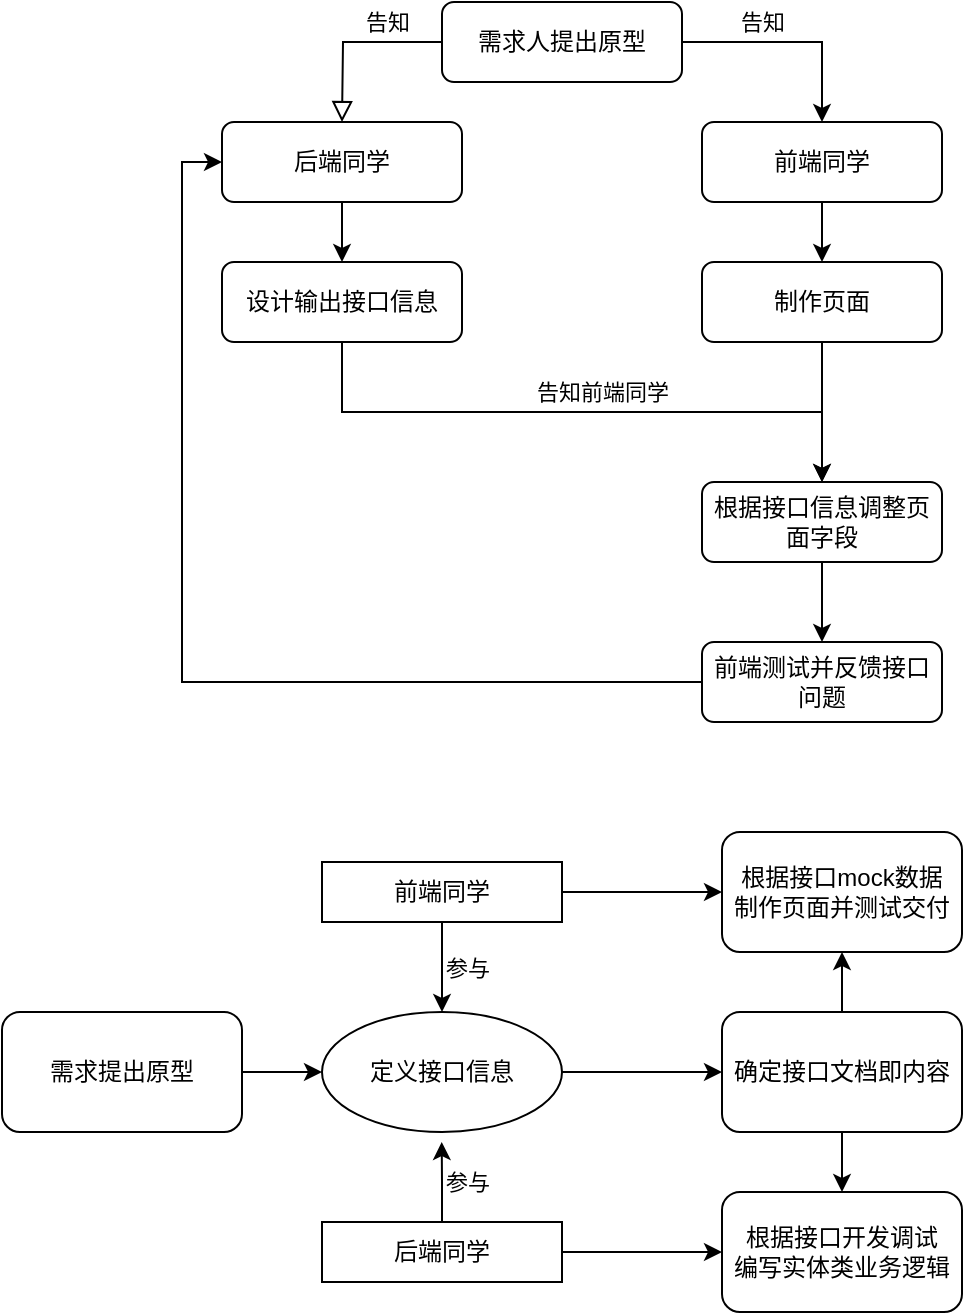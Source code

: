<mxfile version="17.2.4" type="github">
  <diagram id="C5RBs43oDa-KdzZeNtuy" name="Page-1">
    <mxGraphModel dx="915" dy="574" grid="1" gridSize="10" guides="1" tooltips="1" connect="1" arrows="1" fold="1" page="1" pageScale="1" pageWidth="827" pageHeight="1169" math="0" shadow="0">
      <root>
        <mxCell id="WIyWlLk6GJQsqaUBKTNV-0" />
        <mxCell id="WIyWlLk6GJQsqaUBKTNV-1" parent="WIyWlLk6GJQsqaUBKTNV-0" />
        <mxCell id="WIyWlLk6GJQsqaUBKTNV-2" value="告知" style="rounded=0;html=1;jettySize=auto;orthogonalLoop=1;fontSize=11;endArrow=block;endFill=0;endSize=8;strokeWidth=1;shadow=0;labelBackgroundColor=none;edgeStyle=orthogonalEdgeStyle;align=left;" parent="WIyWlLk6GJQsqaUBKTNV-1" source="WIyWlLk6GJQsqaUBKTNV-3" edge="1">
          <mxGeometry x="-0.111" y="-10" relative="1" as="geometry">
            <mxPoint x="220" y="140" as="targetPoint" />
            <mxPoint as="offset" />
          </mxGeometry>
        </mxCell>
        <mxCell id="GGXpx22eZjB3CcogfM1d-10" value="告知" style="edgeStyle=orthogonalEdgeStyle;rounded=0;orthogonalLoop=1;jettySize=auto;html=1;exitX=1;exitY=0.5;exitDx=0;exitDy=0;entryX=0.5;entryY=0;entryDx=0;entryDy=0;" parent="WIyWlLk6GJQsqaUBKTNV-1" source="WIyWlLk6GJQsqaUBKTNV-3" target="GGXpx22eZjB3CcogfM1d-4" edge="1">
          <mxGeometry x="-0.273" y="10" relative="1" as="geometry">
            <mxPoint as="offset" />
          </mxGeometry>
        </mxCell>
        <mxCell id="WIyWlLk6GJQsqaUBKTNV-3" value="需求人提出原型" style="rounded=1;whiteSpace=wrap;html=1;fontSize=12;glass=0;strokeWidth=1;shadow=0;" parent="WIyWlLk6GJQsqaUBKTNV-1" vertex="1">
          <mxGeometry x="270" y="80" width="120" height="40" as="geometry" />
        </mxCell>
        <mxCell id="GGXpx22eZjB3CcogfM1d-12" value="" style="edgeStyle=orthogonalEdgeStyle;rounded=0;orthogonalLoop=1;jettySize=auto;html=1;" parent="WIyWlLk6GJQsqaUBKTNV-1" source="GGXpx22eZjB3CcogfM1d-0" target="GGXpx22eZjB3CcogfM1d-11" edge="1">
          <mxGeometry relative="1" as="geometry" />
        </mxCell>
        <mxCell id="GGXpx22eZjB3CcogfM1d-0" value="后端同学" style="rounded=1;whiteSpace=wrap;html=1;" parent="WIyWlLk6GJQsqaUBKTNV-1" vertex="1">
          <mxGeometry x="160" y="140" width="120" height="40" as="geometry" />
        </mxCell>
        <mxCell id="GGXpx22eZjB3CcogfM1d-14" value="" style="edgeStyle=orthogonalEdgeStyle;rounded=0;orthogonalLoop=1;jettySize=auto;html=1;" parent="WIyWlLk6GJQsqaUBKTNV-1" source="GGXpx22eZjB3CcogfM1d-4" target="GGXpx22eZjB3CcogfM1d-13" edge="1">
          <mxGeometry relative="1" as="geometry" />
        </mxCell>
        <mxCell id="GGXpx22eZjB3CcogfM1d-4" value="前端同学" style="rounded=1;whiteSpace=wrap;html=1;" parent="WIyWlLk6GJQsqaUBKTNV-1" vertex="1">
          <mxGeometry x="400" y="140" width="120" height="40" as="geometry" />
        </mxCell>
        <mxCell id="GGXpx22eZjB3CcogfM1d-17" value="告知前端同学" style="edgeStyle=orthogonalEdgeStyle;rounded=0;orthogonalLoop=1;jettySize=auto;html=1;exitX=0.5;exitY=1;exitDx=0;exitDy=0;entryX=0.5;entryY=0;entryDx=0;entryDy=0;" parent="WIyWlLk6GJQsqaUBKTNV-1" source="GGXpx22eZjB3CcogfM1d-11" target="GGXpx22eZjB3CcogfM1d-15" edge="1">
          <mxGeometry x="0.062" y="10" relative="1" as="geometry">
            <mxPoint as="offset" />
          </mxGeometry>
        </mxCell>
        <mxCell id="GGXpx22eZjB3CcogfM1d-11" value="设计输出接口信息" style="whiteSpace=wrap;html=1;rounded=1;" parent="WIyWlLk6GJQsqaUBKTNV-1" vertex="1">
          <mxGeometry x="160" y="210" width="120" height="40" as="geometry" />
        </mxCell>
        <mxCell id="GGXpx22eZjB3CcogfM1d-16" value="" style="edgeStyle=orthogonalEdgeStyle;rounded=0;orthogonalLoop=1;jettySize=auto;html=1;" parent="WIyWlLk6GJQsqaUBKTNV-1" source="GGXpx22eZjB3CcogfM1d-13" target="GGXpx22eZjB3CcogfM1d-15" edge="1">
          <mxGeometry relative="1" as="geometry" />
        </mxCell>
        <mxCell id="GGXpx22eZjB3CcogfM1d-13" value="制作页面" style="rounded=1;whiteSpace=wrap;html=1;" parent="WIyWlLk6GJQsqaUBKTNV-1" vertex="1">
          <mxGeometry x="400" y="210" width="120" height="40" as="geometry" />
        </mxCell>
        <mxCell id="GGXpx22eZjB3CcogfM1d-19" value="" style="edgeStyle=orthogonalEdgeStyle;rounded=0;orthogonalLoop=1;jettySize=auto;html=1;" parent="WIyWlLk6GJQsqaUBKTNV-1" source="GGXpx22eZjB3CcogfM1d-15" target="GGXpx22eZjB3CcogfM1d-18" edge="1">
          <mxGeometry relative="1" as="geometry" />
        </mxCell>
        <mxCell id="GGXpx22eZjB3CcogfM1d-15" value="根据接口信息调整页面字段" style="rounded=1;whiteSpace=wrap;html=1;" parent="WIyWlLk6GJQsqaUBKTNV-1" vertex="1">
          <mxGeometry x="400" y="320" width="120" height="40" as="geometry" />
        </mxCell>
        <mxCell id="GGXpx22eZjB3CcogfM1d-20" style="edgeStyle=orthogonalEdgeStyle;rounded=0;orthogonalLoop=1;jettySize=auto;html=1;exitX=0;exitY=0.5;exitDx=0;exitDy=0;entryX=0;entryY=0.5;entryDx=0;entryDy=0;" parent="WIyWlLk6GJQsqaUBKTNV-1" source="GGXpx22eZjB3CcogfM1d-18" target="GGXpx22eZjB3CcogfM1d-0" edge="1">
          <mxGeometry relative="1" as="geometry" />
        </mxCell>
        <mxCell id="GGXpx22eZjB3CcogfM1d-18" value="前端测试并反馈接口问题" style="rounded=1;whiteSpace=wrap;html=1;" parent="WIyWlLk6GJQsqaUBKTNV-1" vertex="1">
          <mxGeometry x="400" y="400" width="120" height="40" as="geometry" />
        </mxCell>
        <mxCell id="GGXpx22eZjB3CcogfM1d-23" value="" style="edgeStyle=orthogonalEdgeStyle;rounded=0;orthogonalLoop=1;jettySize=auto;html=1;" parent="WIyWlLk6GJQsqaUBKTNV-1" source="GGXpx22eZjB3CcogfM1d-21" target="GGXpx22eZjB3CcogfM1d-22" edge="1">
          <mxGeometry relative="1" as="geometry" />
        </mxCell>
        <mxCell id="GGXpx22eZjB3CcogfM1d-21" value="需求提出原型" style="rounded=1;whiteSpace=wrap;html=1;" parent="WIyWlLk6GJQsqaUBKTNV-1" vertex="1">
          <mxGeometry x="50" y="585" width="120" height="60" as="geometry" />
        </mxCell>
        <mxCell id="GGXpx22eZjB3CcogfM1d-29" value="" style="edgeStyle=orthogonalEdgeStyle;rounded=0;orthogonalLoop=1;jettySize=auto;html=1;" parent="WIyWlLk6GJQsqaUBKTNV-1" source="GGXpx22eZjB3CcogfM1d-22" target="GGXpx22eZjB3CcogfM1d-28" edge="1">
          <mxGeometry relative="1" as="geometry" />
        </mxCell>
        <mxCell id="GGXpx22eZjB3CcogfM1d-22" value="定义接口信息" style="ellipse;whiteSpace=wrap;html=1;rounded=1;" parent="WIyWlLk6GJQsqaUBKTNV-1" vertex="1">
          <mxGeometry x="210" y="585" width="120" height="60" as="geometry" />
        </mxCell>
        <mxCell id="GGXpx22eZjB3CcogfM1d-26" value="参与" style="edgeStyle=orthogonalEdgeStyle;rounded=0;orthogonalLoop=1;jettySize=auto;html=1;exitX=0.5;exitY=1;exitDx=0;exitDy=0;entryX=0.5;entryY=0;entryDx=0;entryDy=0;align=left;" parent="WIyWlLk6GJQsqaUBKTNV-1" source="GGXpx22eZjB3CcogfM1d-24" target="GGXpx22eZjB3CcogfM1d-22" edge="1">
          <mxGeometry relative="1" as="geometry" />
        </mxCell>
        <mxCell id="FmmwbrcUFGugAvMDfb-N-0" style="edgeStyle=orthogonalEdgeStyle;rounded=0;orthogonalLoop=1;jettySize=auto;html=1;exitX=1;exitY=0.5;exitDx=0;exitDy=0;entryX=0;entryY=0.5;entryDx=0;entryDy=0;" edge="1" parent="WIyWlLk6GJQsqaUBKTNV-1" source="GGXpx22eZjB3CcogfM1d-24" target="GGXpx22eZjB3CcogfM1d-30">
          <mxGeometry relative="1" as="geometry" />
        </mxCell>
        <mxCell id="GGXpx22eZjB3CcogfM1d-24" value="前端同学" style="rounded=0;whiteSpace=wrap;html=1;" parent="WIyWlLk6GJQsqaUBKTNV-1" vertex="1">
          <mxGeometry x="210" y="510" width="120" height="30" as="geometry" />
        </mxCell>
        <mxCell id="GGXpx22eZjB3CcogfM1d-27" value="参与" style="edgeStyle=orthogonalEdgeStyle;rounded=0;orthogonalLoop=1;jettySize=auto;html=1;exitX=0.5;exitY=0;exitDx=0;exitDy=0;align=left;" parent="WIyWlLk6GJQsqaUBKTNV-1" source="GGXpx22eZjB3CcogfM1d-25" edge="1">
          <mxGeometry relative="1" as="geometry">
            <mxPoint x="269.857" y="650" as="targetPoint" />
          </mxGeometry>
        </mxCell>
        <mxCell id="FmmwbrcUFGugAvMDfb-N-1" style="edgeStyle=orthogonalEdgeStyle;rounded=0;orthogonalLoop=1;jettySize=auto;html=1;exitX=1;exitY=0.5;exitDx=0;exitDy=0;entryX=0;entryY=0.5;entryDx=0;entryDy=0;" edge="1" parent="WIyWlLk6GJQsqaUBKTNV-1" source="GGXpx22eZjB3CcogfM1d-25" target="GGXpx22eZjB3CcogfM1d-32">
          <mxGeometry relative="1" as="geometry" />
        </mxCell>
        <mxCell id="GGXpx22eZjB3CcogfM1d-25" value="后端同学" style="rounded=0;whiteSpace=wrap;html=1;" parent="WIyWlLk6GJQsqaUBKTNV-1" vertex="1">
          <mxGeometry x="210" y="690" width="120" height="30" as="geometry" />
        </mxCell>
        <mxCell id="GGXpx22eZjB3CcogfM1d-31" value="" style="edgeStyle=orthogonalEdgeStyle;rounded=0;orthogonalLoop=1;jettySize=auto;html=1;" parent="WIyWlLk6GJQsqaUBKTNV-1" source="GGXpx22eZjB3CcogfM1d-28" target="GGXpx22eZjB3CcogfM1d-30" edge="1">
          <mxGeometry relative="1" as="geometry" />
        </mxCell>
        <mxCell id="GGXpx22eZjB3CcogfM1d-33" value="" style="edgeStyle=orthogonalEdgeStyle;rounded=0;orthogonalLoop=1;jettySize=auto;html=1;" parent="WIyWlLk6GJQsqaUBKTNV-1" source="GGXpx22eZjB3CcogfM1d-28" target="GGXpx22eZjB3CcogfM1d-32" edge="1">
          <mxGeometry relative="1" as="geometry" />
        </mxCell>
        <mxCell id="GGXpx22eZjB3CcogfM1d-28" value="确定接口文档即内容" style="whiteSpace=wrap;html=1;rounded=1;" parent="WIyWlLk6GJQsqaUBKTNV-1" vertex="1">
          <mxGeometry x="410" y="585" width="120" height="60" as="geometry" />
        </mxCell>
        <mxCell id="GGXpx22eZjB3CcogfM1d-30" value="根据接口mock数据&lt;br&gt;制作页面并测试交付" style="whiteSpace=wrap;html=1;rounded=1;" parent="WIyWlLk6GJQsqaUBKTNV-1" vertex="1">
          <mxGeometry x="410" y="495" width="120" height="60" as="geometry" />
        </mxCell>
        <mxCell id="GGXpx22eZjB3CcogfM1d-32" value="根据接口开发调试&lt;br&gt;编写实体类业务逻辑" style="whiteSpace=wrap;html=1;rounded=1;" parent="WIyWlLk6GJQsqaUBKTNV-1" vertex="1">
          <mxGeometry x="410" y="675" width="120" height="60" as="geometry" />
        </mxCell>
      </root>
    </mxGraphModel>
  </diagram>
</mxfile>

